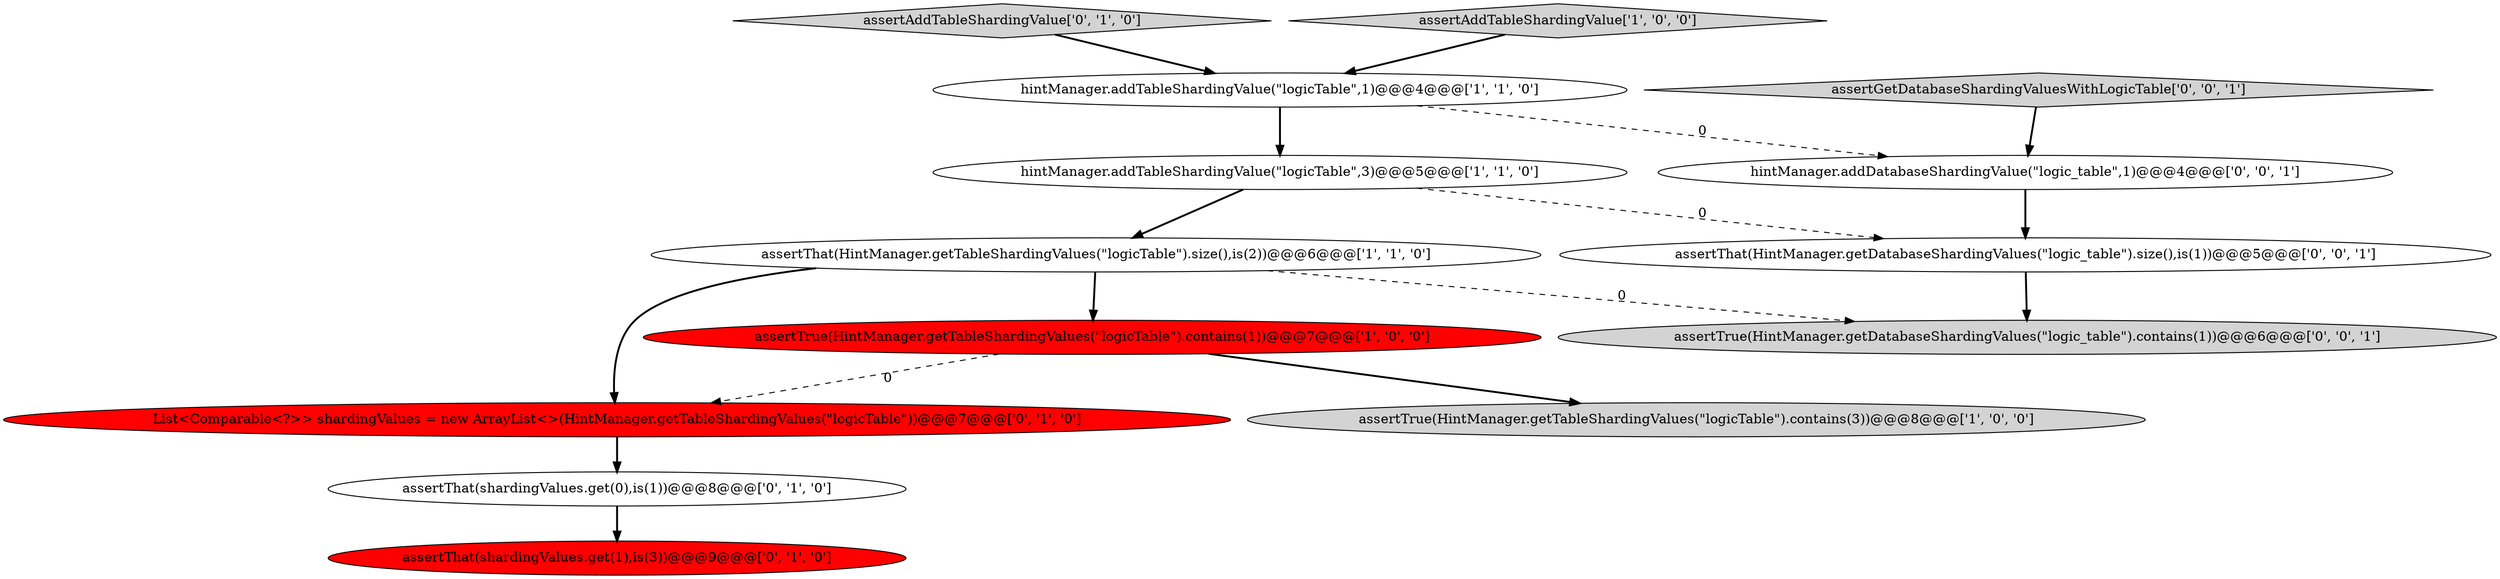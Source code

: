 digraph {
10 [style = filled, label = "assertTrue(HintManager.getDatabaseShardingValues(\"logic_table\").contains(1))@@@6@@@['0', '0', '1']", fillcolor = lightgray, shape = ellipse image = "AAA0AAABBB3BBB"];
9 [style = filled, label = "List<Comparable<?>> shardingValues = new ArrayList<>(HintManager.getTableShardingValues(\"logicTable\"))@@@7@@@['0', '1', '0']", fillcolor = red, shape = ellipse image = "AAA1AAABBB2BBB"];
12 [style = filled, label = "assertThat(HintManager.getDatabaseShardingValues(\"logic_table\").size(),is(1))@@@5@@@['0', '0', '1']", fillcolor = white, shape = ellipse image = "AAA0AAABBB3BBB"];
6 [style = filled, label = "assertAddTableShardingValue['0', '1', '0']", fillcolor = lightgray, shape = diamond image = "AAA0AAABBB2BBB"];
13 [style = filled, label = "hintManager.addDatabaseShardingValue(\"logic_table\",1)@@@4@@@['0', '0', '1']", fillcolor = white, shape = ellipse image = "AAA0AAABBB3BBB"];
4 [style = filled, label = "assertTrue(HintManager.getTableShardingValues(\"logicTable\").contains(1))@@@7@@@['1', '0', '0']", fillcolor = red, shape = ellipse image = "AAA1AAABBB1BBB"];
3 [style = filled, label = "assertTrue(HintManager.getTableShardingValues(\"logicTable\").contains(3))@@@8@@@['1', '0', '0']", fillcolor = lightgray, shape = ellipse image = "AAA0AAABBB1BBB"];
0 [style = filled, label = "assertThat(HintManager.getTableShardingValues(\"logicTable\").size(),is(2))@@@6@@@['1', '1', '0']", fillcolor = white, shape = ellipse image = "AAA0AAABBB1BBB"];
5 [style = filled, label = "hintManager.addTableShardingValue(\"logicTable\",1)@@@4@@@['1', '1', '0']", fillcolor = white, shape = ellipse image = "AAA0AAABBB1BBB"];
1 [style = filled, label = "hintManager.addTableShardingValue(\"logicTable\",3)@@@5@@@['1', '1', '0']", fillcolor = white, shape = ellipse image = "AAA0AAABBB1BBB"];
2 [style = filled, label = "assertAddTableShardingValue['1', '0', '0']", fillcolor = lightgray, shape = diamond image = "AAA0AAABBB1BBB"];
11 [style = filled, label = "assertGetDatabaseShardingValuesWithLogicTable['0', '0', '1']", fillcolor = lightgray, shape = diamond image = "AAA0AAABBB3BBB"];
7 [style = filled, label = "assertThat(shardingValues.get(0),is(1))@@@8@@@['0', '1', '0']", fillcolor = white, shape = ellipse image = "AAA0AAABBB2BBB"];
8 [style = filled, label = "assertThat(shardingValues.get(1),is(3))@@@9@@@['0', '1', '0']", fillcolor = red, shape = ellipse image = "AAA1AAABBB2BBB"];
5->13 [style = dashed, label="0"];
1->12 [style = dashed, label="0"];
4->3 [style = bold, label=""];
5->1 [style = bold, label=""];
6->5 [style = bold, label=""];
0->9 [style = bold, label=""];
12->10 [style = bold, label=""];
4->9 [style = dashed, label="0"];
13->12 [style = bold, label=""];
1->0 [style = bold, label=""];
9->7 [style = bold, label=""];
7->8 [style = bold, label=""];
0->4 [style = bold, label=""];
0->10 [style = dashed, label="0"];
11->13 [style = bold, label=""];
2->5 [style = bold, label=""];
}
